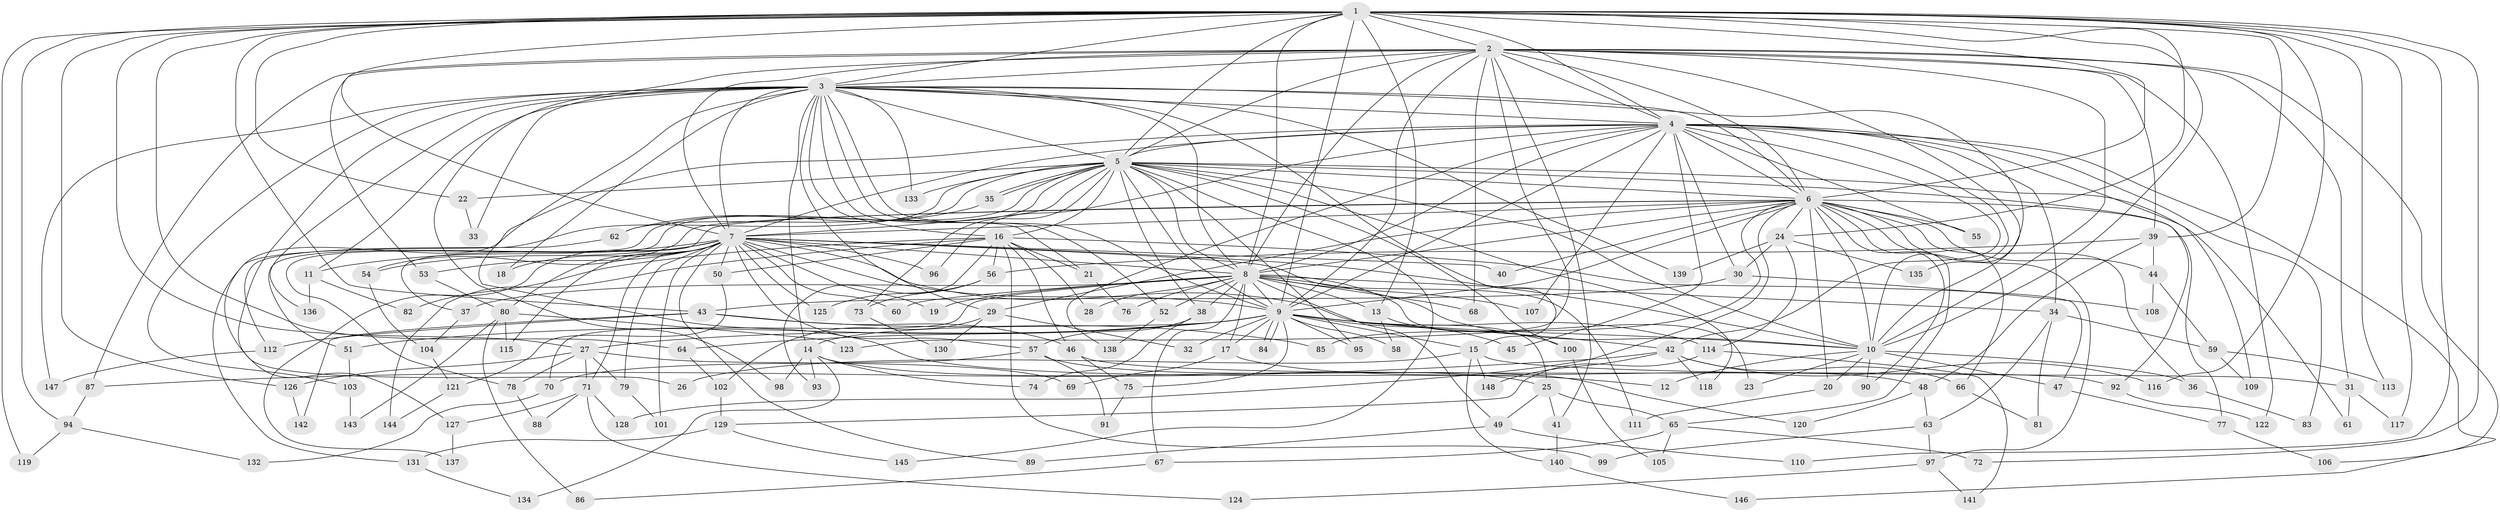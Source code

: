 // Generated by graph-tools (version 1.1) at 2025/34/03/09/25 02:34:45]
// undirected, 148 vertices, 321 edges
graph export_dot {
graph [start="1"]
  node [color=gray90,style=filled];
  1;
  2;
  3;
  4;
  5;
  6;
  7;
  8;
  9;
  10;
  11;
  12;
  13;
  14;
  15;
  16;
  17;
  18;
  19;
  20;
  21;
  22;
  23;
  24;
  25;
  26;
  27;
  28;
  29;
  30;
  31;
  32;
  33;
  34;
  35;
  36;
  37;
  38;
  39;
  40;
  41;
  42;
  43;
  44;
  45;
  46;
  47;
  48;
  49;
  50;
  51;
  52;
  53;
  54;
  55;
  56;
  57;
  58;
  59;
  60;
  61;
  62;
  63;
  64;
  65;
  66;
  67;
  68;
  69;
  70;
  71;
  72;
  73;
  74;
  75;
  76;
  77;
  78;
  79;
  80;
  81;
  82;
  83;
  84;
  85;
  86;
  87;
  88;
  89;
  90;
  91;
  92;
  93;
  94;
  95;
  96;
  97;
  98;
  99;
  100;
  101;
  102;
  103;
  104;
  105;
  106;
  107;
  108;
  109;
  110;
  111;
  112;
  113;
  114;
  115;
  116;
  117;
  118;
  119;
  120;
  121;
  122;
  123;
  124;
  125;
  126;
  127;
  128;
  129;
  130;
  131;
  132;
  133;
  134;
  135;
  136;
  137;
  138;
  139;
  140;
  141;
  142;
  143;
  144;
  145;
  146;
  147;
  148;
  1 -- 2;
  1 -- 3;
  1 -- 4;
  1 -- 5;
  1 -- 6;
  1 -- 7;
  1 -- 8;
  1 -- 9;
  1 -- 10;
  1 -- 13;
  1 -- 22;
  1 -- 24;
  1 -- 27;
  1 -- 39;
  1 -- 43;
  1 -- 64;
  1 -- 72;
  1 -- 94;
  1 -- 110;
  1 -- 113;
  1 -- 116;
  1 -- 117;
  1 -- 119;
  1 -- 126;
  2 -- 3;
  2 -- 4;
  2 -- 5;
  2 -- 6;
  2 -- 7;
  2 -- 8;
  2 -- 9;
  2 -- 10;
  2 -- 31;
  2 -- 39;
  2 -- 41;
  2 -- 53;
  2 -- 68;
  2 -- 87;
  2 -- 98;
  2 -- 106;
  2 -- 122;
  2 -- 123;
  2 -- 135;
  3 -- 4;
  3 -- 5;
  3 -- 6;
  3 -- 7;
  3 -- 8;
  3 -- 9;
  3 -- 10;
  3 -- 11;
  3 -- 12;
  3 -- 14;
  3 -- 15;
  3 -- 16;
  3 -- 18;
  3 -- 21;
  3 -- 26;
  3 -- 29;
  3 -- 33;
  3 -- 52;
  3 -- 103;
  3 -- 133;
  3 -- 136;
  3 -- 139;
  3 -- 147;
  4 -- 5;
  4 -- 6;
  4 -- 7;
  4 -- 8;
  4 -- 9;
  4 -- 10;
  4 -- 30;
  4 -- 34;
  4 -- 42;
  4 -- 45;
  4 -- 55;
  4 -- 83;
  4 -- 96;
  4 -- 107;
  4 -- 109;
  4 -- 127;
  4 -- 138;
  4 -- 146;
  5 -- 6;
  5 -- 7;
  5 -- 8;
  5 -- 9;
  5 -- 10;
  5 -- 16;
  5 -- 22;
  5 -- 35;
  5 -- 35;
  5 -- 38;
  5 -- 51;
  5 -- 61;
  5 -- 62;
  5 -- 73;
  5 -- 78;
  5 -- 92;
  5 -- 95;
  5 -- 100;
  5 -- 118;
  5 -- 131;
  5 -- 133;
  5 -- 145;
  6 -- 7;
  6 -- 8;
  6 -- 9;
  6 -- 10;
  6 -- 20;
  6 -- 24;
  6 -- 29;
  6 -- 36;
  6 -- 37;
  6 -- 40;
  6 -- 44;
  6 -- 54;
  6 -- 55;
  6 -- 65;
  6 -- 66;
  6 -- 77;
  6 -- 85;
  6 -- 90;
  6 -- 97;
  6 -- 128;
  7 -- 8;
  7 -- 9;
  7 -- 10;
  7 -- 11;
  7 -- 18;
  7 -- 19;
  7 -- 25;
  7 -- 40;
  7 -- 50;
  7 -- 53;
  7 -- 54;
  7 -- 57;
  7 -- 60;
  7 -- 71;
  7 -- 79;
  7 -- 80;
  7 -- 89;
  7 -- 96;
  7 -- 101;
  7 -- 111;
  7 -- 115;
  7 -- 125;
  7 -- 137;
  8 -- 9;
  8 -- 10;
  8 -- 13;
  8 -- 17;
  8 -- 19;
  8 -- 23;
  8 -- 28;
  8 -- 34;
  8 -- 37;
  8 -- 38;
  8 -- 49;
  8 -- 52;
  8 -- 60;
  8 -- 67;
  8 -- 68;
  8 -- 70;
  8 -- 76;
  8 -- 107;
  9 -- 10;
  9 -- 14;
  9 -- 15;
  9 -- 17;
  9 -- 27;
  9 -- 32;
  9 -- 42;
  9 -- 45;
  9 -- 51;
  9 -- 58;
  9 -- 64;
  9 -- 75;
  9 -- 84;
  9 -- 84;
  9 -- 95;
  9 -- 114;
  10 -- 12;
  10 -- 20;
  10 -- 23;
  10 -- 36;
  10 -- 47;
  10 -- 90;
  11 -- 82;
  11 -- 136;
  13 -- 58;
  13 -- 100;
  14 -- 25;
  14 -- 74;
  14 -- 93;
  14 -- 98;
  14 -- 134;
  15 -- 26;
  15 -- 31;
  15 -- 140;
  15 -- 148;
  16 -- 21;
  16 -- 28;
  16 -- 46;
  16 -- 47;
  16 -- 50;
  16 -- 56;
  16 -- 82;
  16 -- 93;
  16 -- 99;
  16 -- 144;
  17 -- 48;
  17 -- 69;
  20 -- 111;
  21 -- 76;
  22 -- 33;
  24 -- 30;
  24 -- 114;
  24 -- 135;
  24 -- 139;
  25 -- 41;
  25 -- 49;
  25 -- 65;
  27 -- 69;
  27 -- 71;
  27 -- 78;
  27 -- 79;
  27 -- 126;
  29 -- 32;
  29 -- 102;
  29 -- 130;
  30 -- 43;
  30 -- 108;
  31 -- 61;
  31 -- 117;
  34 -- 59;
  34 -- 63;
  34 -- 81;
  35 -- 62;
  36 -- 83;
  37 -- 104;
  38 -- 57;
  38 -- 74;
  39 -- 44;
  39 -- 48;
  39 -- 56;
  41 -- 140;
  42 -- 66;
  42 -- 87;
  42 -- 116;
  42 -- 118;
  42 -- 148;
  43 -- 46;
  43 -- 85;
  43 -- 112;
  43 -- 142;
  44 -- 59;
  44 -- 108;
  46 -- 75;
  46 -- 92;
  47 -- 77;
  48 -- 63;
  48 -- 120;
  49 -- 89;
  49 -- 110;
  50 -- 121;
  51 -- 103;
  52 -- 138;
  53 -- 80;
  54 -- 104;
  56 -- 73;
  56 -- 125;
  57 -- 70;
  57 -- 91;
  57 -- 120;
  59 -- 109;
  59 -- 113;
  62 -- 112;
  63 -- 97;
  63 -- 99;
  64 -- 102;
  65 -- 67;
  65 -- 72;
  65 -- 105;
  66 -- 81;
  67 -- 86;
  70 -- 132;
  71 -- 88;
  71 -- 124;
  71 -- 127;
  71 -- 128;
  73 -- 130;
  75 -- 91;
  77 -- 106;
  78 -- 88;
  79 -- 101;
  80 -- 86;
  80 -- 115;
  80 -- 123;
  80 -- 143;
  87 -- 94;
  92 -- 122;
  94 -- 119;
  94 -- 132;
  97 -- 124;
  97 -- 141;
  100 -- 105;
  102 -- 129;
  103 -- 143;
  104 -- 121;
  112 -- 147;
  114 -- 129;
  114 -- 141;
  121 -- 144;
  126 -- 142;
  127 -- 137;
  129 -- 131;
  129 -- 145;
  131 -- 134;
  140 -- 146;
}
